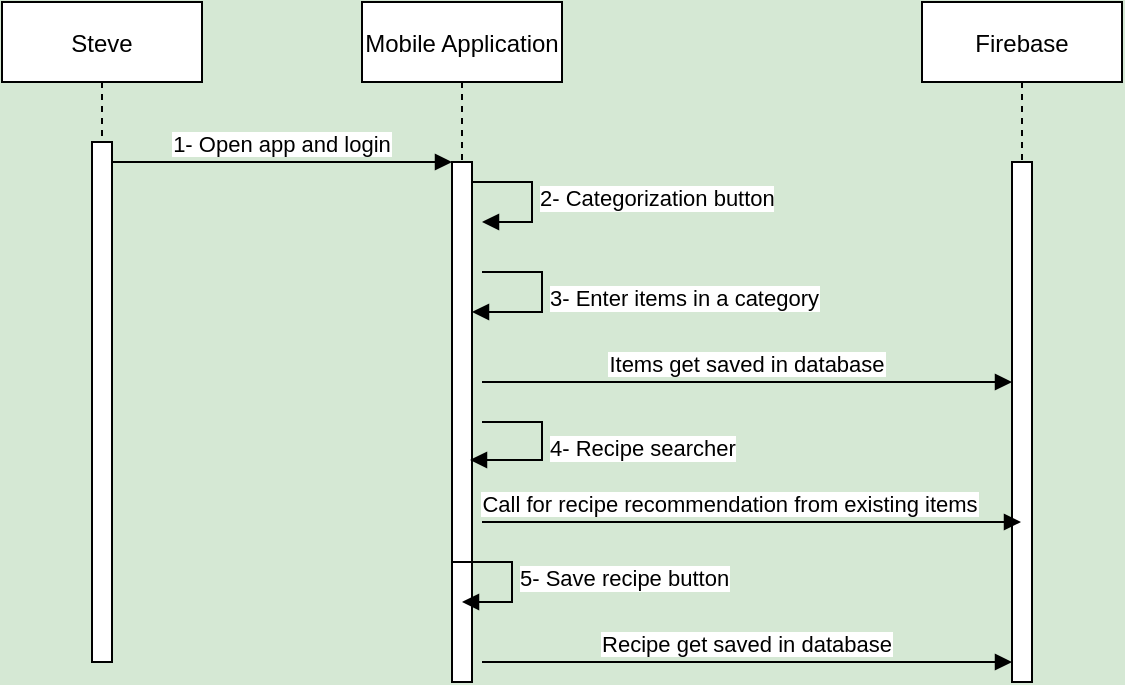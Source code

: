 <mxfile version="16.5.6" type="github">
  <diagram id="kgpKYQtTHZ0yAKxKKP6v" name="Page-1">
    <mxGraphModel dx="1673" dy="829" grid="1" gridSize="10" guides="1" tooltips="1" connect="1" arrows="1" fold="1" page="1" pageScale="1" pageWidth="850" pageHeight="1100" background="#D5E8D4" math="0" shadow="0">
      <root>
        <mxCell id="0" />
        <mxCell id="1" parent="0" />
        <mxCell id="3nuBFxr9cyL0pnOWT2aG-1" value=":Object" style="shape=umlLifeline;perimeter=lifelinePerimeter;container=1;collapsible=0;recursiveResize=0;rounded=0;shadow=0;strokeWidth=1;" parent="1" vertex="1">
          <mxGeometry x="140" y="110" width="100" height="300" as="geometry" />
        </mxCell>
        <mxCell id="3nuBFxr9cyL0pnOWT2aG-2" value="" style="points=[];perimeter=orthogonalPerimeter;rounded=0;shadow=0;strokeWidth=1;" parent="3nuBFxr9cyL0pnOWT2aG-1" vertex="1">
          <mxGeometry x="45" y="70" width="10" height="190" as="geometry" />
        </mxCell>
        <mxCell id="3nuBFxr9cyL0pnOWT2aG-5" value=":Object" style="shape=umlLifeline;perimeter=lifelinePerimeter;container=1;collapsible=0;recursiveResize=0;rounded=0;shadow=0;strokeWidth=1;" parent="1" vertex="1">
          <mxGeometry x="320" y="110" width="100" height="300" as="geometry" />
        </mxCell>
        <mxCell id="3nuBFxr9cyL0pnOWT2aG-6" value="" style="points=[];perimeter=orthogonalPerimeter;rounded=0;shadow=0;strokeWidth=1;" parent="3nuBFxr9cyL0pnOWT2aG-5" vertex="1">
          <mxGeometry x="45" y="80" width="10" height="160" as="geometry" />
        </mxCell>
        <mxCell id="FQ0F1-FjqKV5PCn2Tg_A-1" value="Steve " style="shape=umlLifeline;perimeter=lifelinePerimeter;container=1;collapsible=0;recursiveResize=0;rounded=0;shadow=0;strokeWidth=1;" vertex="1" parent="1">
          <mxGeometry x="140" y="110" width="100" height="330" as="geometry" />
        </mxCell>
        <mxCell id="FQ0F1-FjqKV5PCn2Tg_A-2" value="" style="points=[];perimeter=orthogonalPerimeter;rounded=0;shadow=0;strokeWidth=1;" vertex="1" parent="FQ0F1-FjqKV5PCn2Tg_A-1">
          <mxGeometry x="45" y="70" width="10" height="260" as="geometry" />
        </mxCell>
        <mxCell id="FQ0F1-FjqKV5PCn2Tg_A-5" value="Mobile Application" style="shape=umlLifeline;perimeter=lifelinePerimeter;container=1;collapsible=0;recursiveResize=0;rounded=0;shadow=0;strokeWidth=1;" vertex="1" parent="1">
          <mxGeometry x="320" y="110" width="100" height="340" as="geometry" />
        </mxCell>
        <mxCell id="FQ0F1-FjqKV5PCn2Tg_A-6" value="" style="points=[];perimeter=orthogonalPerimeter;rounded=0;shadow=0;strokeWidth=1;" vertex="1" parent="FQ0F1-FjqKV5PCn2Tg_A-5">
          <mxGeometry x="45" y="80" width="10" height="260" as="geometry" />
        </mxCell>
        <mxCell id="FQ0F1-FjqKV5PCn2Tg_A-15" value="2- Categorization button" style="edgeStyle=orthogonalEdgeStyle;html=1;align=left;spacingLeft=2;endArrow=block;rounded=0;entryX=1;entryY=0;" edge="1" parent="FQ0F1-FjqKV5PCn2Tg_A-5">
          <mxGeometry relative="1" as="geometry">
            <mxPoint x="55" y="90" as="sourcePoint" />
            <Array as="points">
              <mxPoint x="85" y="90" />
            </Array>
            <mxPoint x="60" y="110" as="targetPoint" />
          </mxGeometry>
        </mxCell>
        <mxCell id="FQ0F1-FjqKV5PCn2Tg_A-18" value="3- Enter items in a category" style="edgeStyle=orthogonalEdgeStyle;html=1;align=left;spacingLeft=2;endArrow=block;rounded=0;entryX=1;entryY=0;" edge="1" parent="FQ0F1-FjqKV5PCn2Tg_A-5">
          <mxGeometry relative="1" as="geometry">
            <mxPoint x="60" y="135" as="sourcePoint" />
            <Array as="points">
              <mxPoint x="90" y="135" />
            </Array>
            <mxPoint x="55" y="155" as="targetPoint" />
          </mxGeometry>
        </mxCell>
        <mxCell id="FQ0F1-FjqKV5PCn2Tg_A-24" value="4- Recipe searcher" style="edgeStyle=orthogonalEdgeStyle;html=1;align=left;spacingLeft=2;endArrow=block;rounded=0;" edge="1" parent="FQ0F1-FjqKV5PCn2Tg_A-5">
          <mxGeometry relative="1" as="geometry">
            <mxPoint x="60" y="210" as="sourcePoint" />
            <Array as="points">
              <mxPoint x="90" y="210" />
              <mxPoint x="90" y="229" />
              <mxPoint x="54" y="229" />
            </Array>
            <mxPoint x="54" y="229" as="targetPoint" />
          </mxGeometry>
        </mxCell>
        <mxCell id="FQ0F1-FjqKV5PCn2Tg_A-27" value="5- Save recipe button" style="edgeStyle=orthogonalEdgeStyle;html=1;align=left;spacingLeft=2;endArrow=block;rounded=0;entryX=1;entryY=0;" edge="1" parent="FQ0F1-FjqKV5PCn2Tg_A-5">
          <mxGeometry relative="1" as="geometry">
            <mxPoint x="45" y="280" as="sourcePoint" />
            <Array as="points">
              <mxPoint x="75" y="280" />
            </Array>
            <mxPoint x="50" y="300" as="targetPoint" />
          </mxGeometry>
        </mxCell>
        <mxCell id="FQ0F1-FjqKV5PCn2Tg_A-8" value="1- Open app and login" style="verticalAlign=bottom;endArrow=block;entryX=0;entryY=0;shadow=0;strokeWidth=1;" edge="1" parent="1" source="FQ0F1-FjqKV5PCn2Tg_A-2" target="FQ0F1-FjqKV5PCn2Tg_A-6">
          <mxGeometry relative="1" as="geometry">
            <mxPoint x="295" y="190" as="sourcePoint" />
          </mxGeometry>
        </mxCell>
        <mxCell id="FQ0F1-FjqKV5PCn2Tg_A-11" value="Firebase" style="shape=umlLifeline;perimeter=lifelinePerimeter;container=1;collapsible=0;recursiveResize=0;rounded=0;shadow=0;strokeWidth=1;" vertex="1" parent="1">
          <mxGeometry x="600" y="110" width="100" height="340" as="geometry" />
        </mxCell>
        <mxCell id="FQ0F1-FjqKV5PCn2Tg_A-12" value="" style="points=[];perimeter=orthogonalPerimeter;rounded=0;shadow=0;strokeWidth=1;" vertex="1" parent="FQ0F1-FjqKV5PCn2Tg_A-11">
          <mxGeometry x="45" y="80" width="10" height="260" as="geometry" />
        </mxCell>
        <mxCell id="FQ0F1-FjqKV5PCn2Tg_A-22" value="Items get saved in database" style="verticalAlign=bottom;endArrow=block;shadow=0;strokeWidth=1;" edge="1" parent="1" target="FQ0F1-FjqKV5PCn2Tg_A-12">
          <mxGeometry relative="1" as="geometry">
            <mxPoint x="380" y="300.0" as="sourcePoint" />
            <mxPoint x="550" y="300.0" as="targetPoint" />
            <Array as="points">
              <mxPoint x="465" y="300" />
              <mxPoint x="590" y="300" />
            </Array>
          </mxGeometry>
        </mxCell>
        <mxCell id="FQ0F1-FjqKV5PCn2Tg_A-25" value="Call for recipe recommendation from existing items" style="verticalAlign=bottom;endArrow=block;shadow=0;strokeWidth=1;" edge="1" parent="1" target="FQ0F1-FjqKV5PCn2Tg_A-11">
          <mxGeometry x="-0.081" relative="1" as="geometry">
            <mxPoint x="380" y="370.0" as="sourcePoint" />
            <mxPoint x="565" y="360" as="targetPoint" />
            <Array as="points">
              <mxPoint x="465" y="370" />
            </Array>
            <mxPoint as="offset" />
          </mxGeometry>
        </mxCell>
        <mxCell id="FQ0F1-FjqKV5PCn2Tg_A-29" value="Recipe get saved in database" style="verticalAlign=bottom;endArrow=block;shadow=0;strokeWidth=1;" edge="1" parent="1">
          <mxGeometry relative="1" as="geometry">
            <mxPoint x="380" y="440.0" as="sourcePoint" />
            <mxPoint x="645" y="440" as="targetPoint" />
            <Array as="points">
              <mxPoint x="465" y="440" />
            </Array>
          </mxGeometry>
        </mxCell>
      </root>
    </mxGraphModel>
  </diagram>
</mxfile>
